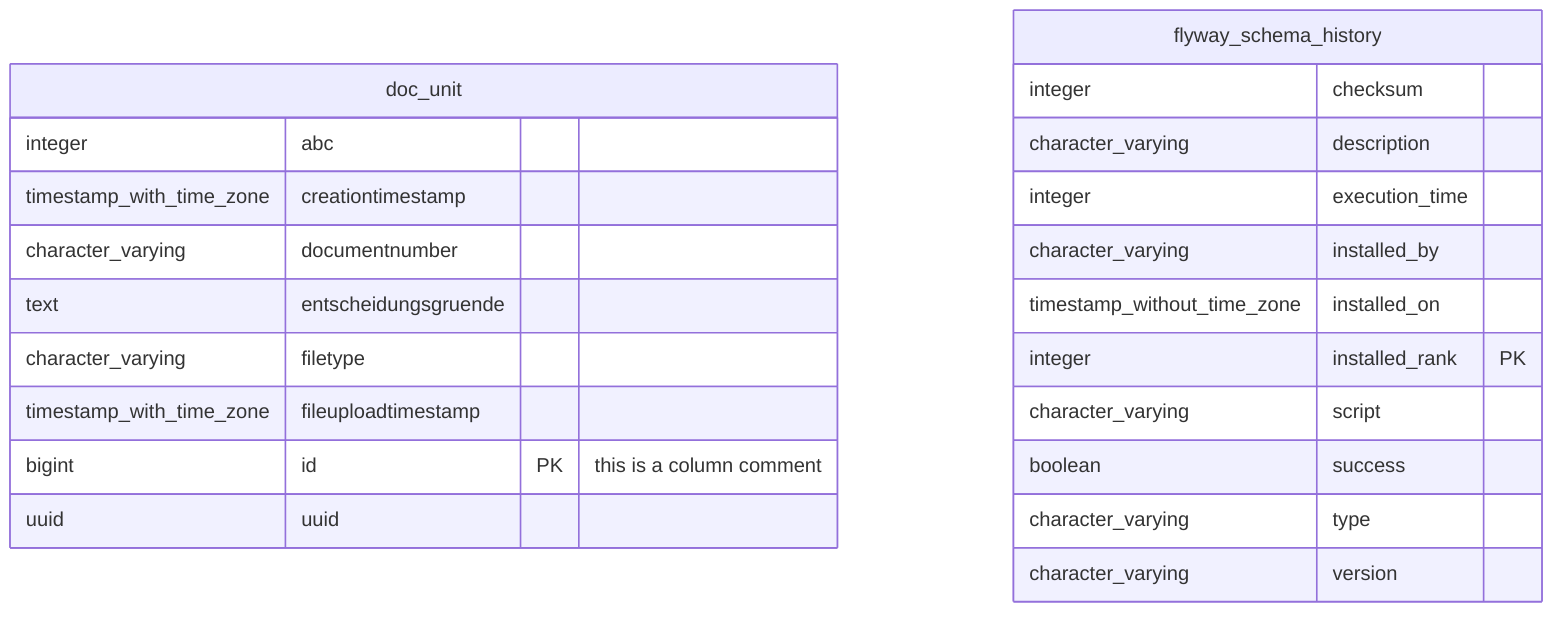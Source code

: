 erDiagram
    doc_unit {
        integer abc
        timestamp_with_time_zone creationtimestamp
        character_varying documentnumber
        text entscheidungsgruende
        character_varying filetype
        timestamp_with_time_zone fileuploadtimestamp
        bigint id PK "this is a column comment"
        uuid uuid
    }

    flyway_schema_history {
        integer checksum
        character_varying description
        integer execution_time
        character_varying installed_by
        timestamp_without_time_zone installed_on
        integer installed_rank PK
        character_varying script
        boolean success
        character_varying type
        character_varying version
    }